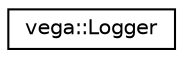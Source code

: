 digraph "Graphical Class Hierarchy"
{
  edge [fontname="Helvetica",fontsize="10",labelfontname="Helvetica",labelfontsize="10"];
  node [fontname="Helvetica",fontsize="10",shape=record];
  rankdir="LR";
  Node0 [label="vega::Logger",height=0.2,width=0.4,color="black", fillcolor="white", style="filled",URL="$classvega_1_1Logger.html"];
}
